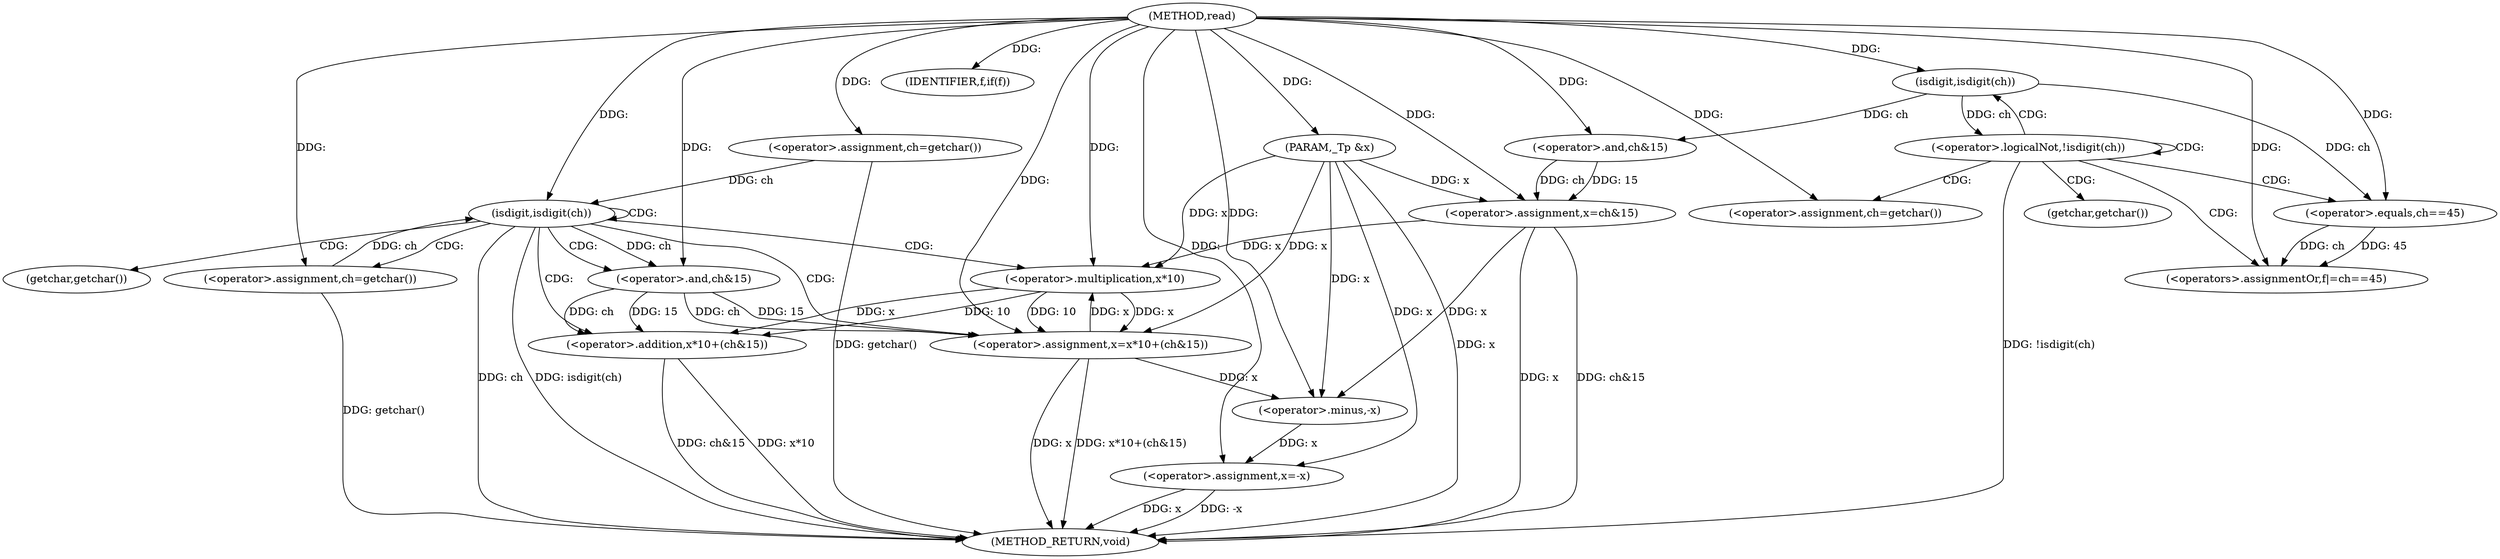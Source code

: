digraph "read" {  
"1000101" [label = "(METHOD,read)" ]
"1000150" [label = "(METHOD_RETURN,void)" ]
"1000102" [label = "(PARAM,_Tp &x)" ]
"1000107" [label = "(<operator>.logicalNot,!isdigit(ch))" ]
"1000120" [label = "(<operator>.assignment,x=ch&15)" ]
"1000125" [label = "(<operator>.assignment,ch=getchar())" ]
"1000129" [label = "(isdigit,isdigit(ch))" ]
"1000145" [label = "(IDENTIFIER,f,if(f))" ]
"1000146" [label = "(<operator>.assignment,x=-x)" ]
"1000111" [label = "(<operators>.assignmentOr,f|=ch==45)" ]
"1000116" [label = "(<operator>.assignment,ch=getchar())" ]
"1000132" [label = "(<operator>.assignment,x=x*10+(ch&15))" ]
"1000141" [label = "(<operator>.assignment,ch=getchar())" ]
"1000108" [label = "(isdigit,isdigit(ch))" ]
"1000122" [label = "(<operator>.and,ch&15)" ]
"1000148" [label = "(<operator>.minus,-x)" ]
"1000113" [label = "(<operator>.equals,ch==45)" ]
"1000134" [label = "(<operator>.addition,x*10+(ch&15))" ]
"1000135" [label = "(<operator>.multiplication,x*10)" ]
"1000138" [label = "(<operator>.and,ch&15)" ]
"1000118" [label = "(getchar,getchar())" ]
"1000143" [label = "(getchar,getchar())" ]
  "1000102" -> "1000150"  [ label = "DDG: x"] 
  "1000107" -> "1000150"  [ label = "DDG: !isdigit(ch)"] 
  "1000120" -> "1000150"  [ label = "DDG: x"] 
  "1000120" -> "1000150"  [ label = "DDG: ch&15"] 
  "1000125" -> "1000150"  [ label = "DDG: getchar()"] 
  "1000129" -> "1000150"  [ label = "DDG: ch"] 
  "1000129" -> "1000150"  [ label = "DDG: isdigit(ch)"] 
  "1000146" -> "1000150"  [ label = "DDG: x"] 
  "1000146" -> "1000150"  [ label = "DDG: -x"] 
  "1000132" -> "1000150"  [ label = "DDG: x"] 
  "1000134" -> "1000150"  [ label = "DDG: x*10"] 
  "1000134" -> "1000150"  [ label = "DDG: ch&15"] 
  "1000132" -> "1000150"  [ label = "DDG: x*10+(ch&15)"] 
  "1000141" -> "1000150"  [ label = "DDG: getchar()"] 
  "1000101" -> "1000102"  [ label = "DDG: "] 
  "1000122" -> "1000120"  [ label = "DDG: ch"] 
  "1000122" -> "1000120"  [ label = "DDG: 15"] 
  "1000101" -> "1000125"  [ label = "DDG: "] 
  "1000101" -> "1000145"  [ label = "DDG: "] 
  "1000148" -> "1000146"  [ label = "DDG: x"] 
  "1000108" -> "1000107"  [ label = "DDG: ch"] 
  "1000101" -> "1000116"  [ label = "DDG: "] 
  "1000102" -> "1000120"  [ label = "DDG: x"] 
  "1000101" -> "1000120"  [ label = "DDG: "] 
  "1000125" -> "1000129"  [ label = "DDG: ch"] 
  "1000141" -> "1000129"  [ label = "DDG: ch"] 
  "1000101" -> "1000129"  [ label = "DDG: "] 
  "1000138" -> "1000132"  [ label = "DDG: ch"] 
  "1000138" -> "1000132"  [ label = "DDG: 15"] 
  "1000135" -> "1000132"  [ label = "DDG: 10"] 
  "1000135" -> "1000132"  [ label = "DDG: x"] 
  "1000101" -> "1000141"  [ label = "DDG: "] 
  "1000102" -> "1000146"  [ label = "DDG: x"] 
  "1000101" -> "1000146"  [ label = "DDG: "] 
  "1000101" -> "1000108"  [ label = "DDG: "] 
  "1000101" -> "1000111"  [ label = "DDG: "] 
  "1000113" -> "1000111"  [ label = "DDG: 45"] 
  "1000113" -> "1000111"  [ label = "DDG: ch"] 
  "1000108" -> "1000122"  [ label = "DDG: ch"] 
  "1000101" -> "1000122"  [ label = "DDG: "] 
  "1000102" -> "1000132"  [ label = "DDG: x"] 
  "1000101" -> "1000132"  [ label = "DDG: "] 
  "1000120" -> "1000148"  [ label = "DDG: x"] 
  "1000132" -> "1000148"  [ label = "DDG: x"] 
  "1000102" -> "1000148"  [ label = "DDG: x"] 
  "1000101" -> "1000148"  [ label = "DDG: "] 
  "1000108" -> "1000113"  [ label = "DDG: ch"] 
  "1000101" -> "1000113"  [ label = "DDG: "] 
  "1000135" -> "1000134"  [ label = "DDG: 10"] 
  "1000135" -> "1000134"  [ label = "DDG: x"] 
  "1000138" -> "1000134"  [ label = "DDG: ch"] 
  "1000138" -> "1000134"  [ label = "DDG: 15"] 
  "1000120" -> "1000135"  [ label = "DDG: x"] 
  "1000132" -> "1000135"  [ label = "DDG: x"] 
  "1000102" -> "1000135"  [ label = "DDG: x"] 
  "1000101" -> "1000135"  [ label = "DDG: "] 
  "1000129" -> "1000138"  [ label = "DDG: ch"] 
  "1000101" -> "1000138"  [ label = "DDG: "] 
  "1000107" -> "1000116"  [ label = "CDG: "] 
  "1000107" -> "1000113"  [ label = "CDG: "] 
  "1000107" -> "1000111"  [ label = "CDG: "] 
  "1000107" -> "1000107"  [ label = "CDG: "] 
  "1000107" -> "1000108"  [ label = "CDG: "] 
  "1000107" -> "1000118"  [ label = "CDG: "] 
  "1000129" -> "1000143"  [ label = "CDG: "] 
  "1000129" -> "1000132"  [ label = "CDG: "] 
  "1000129" -> "1000141"  [ label = "CDG: "] 
  "1000129" -> "1000129"  [ label = "CDG: "] 
  "1000129" -> "1000135"  [ label = "CDG: "] 
  "1000129" -> "1000138"  [ label = "CDG: "] 
  "1000129" -> "1000134"  [ label = "CDG: "] 
}
